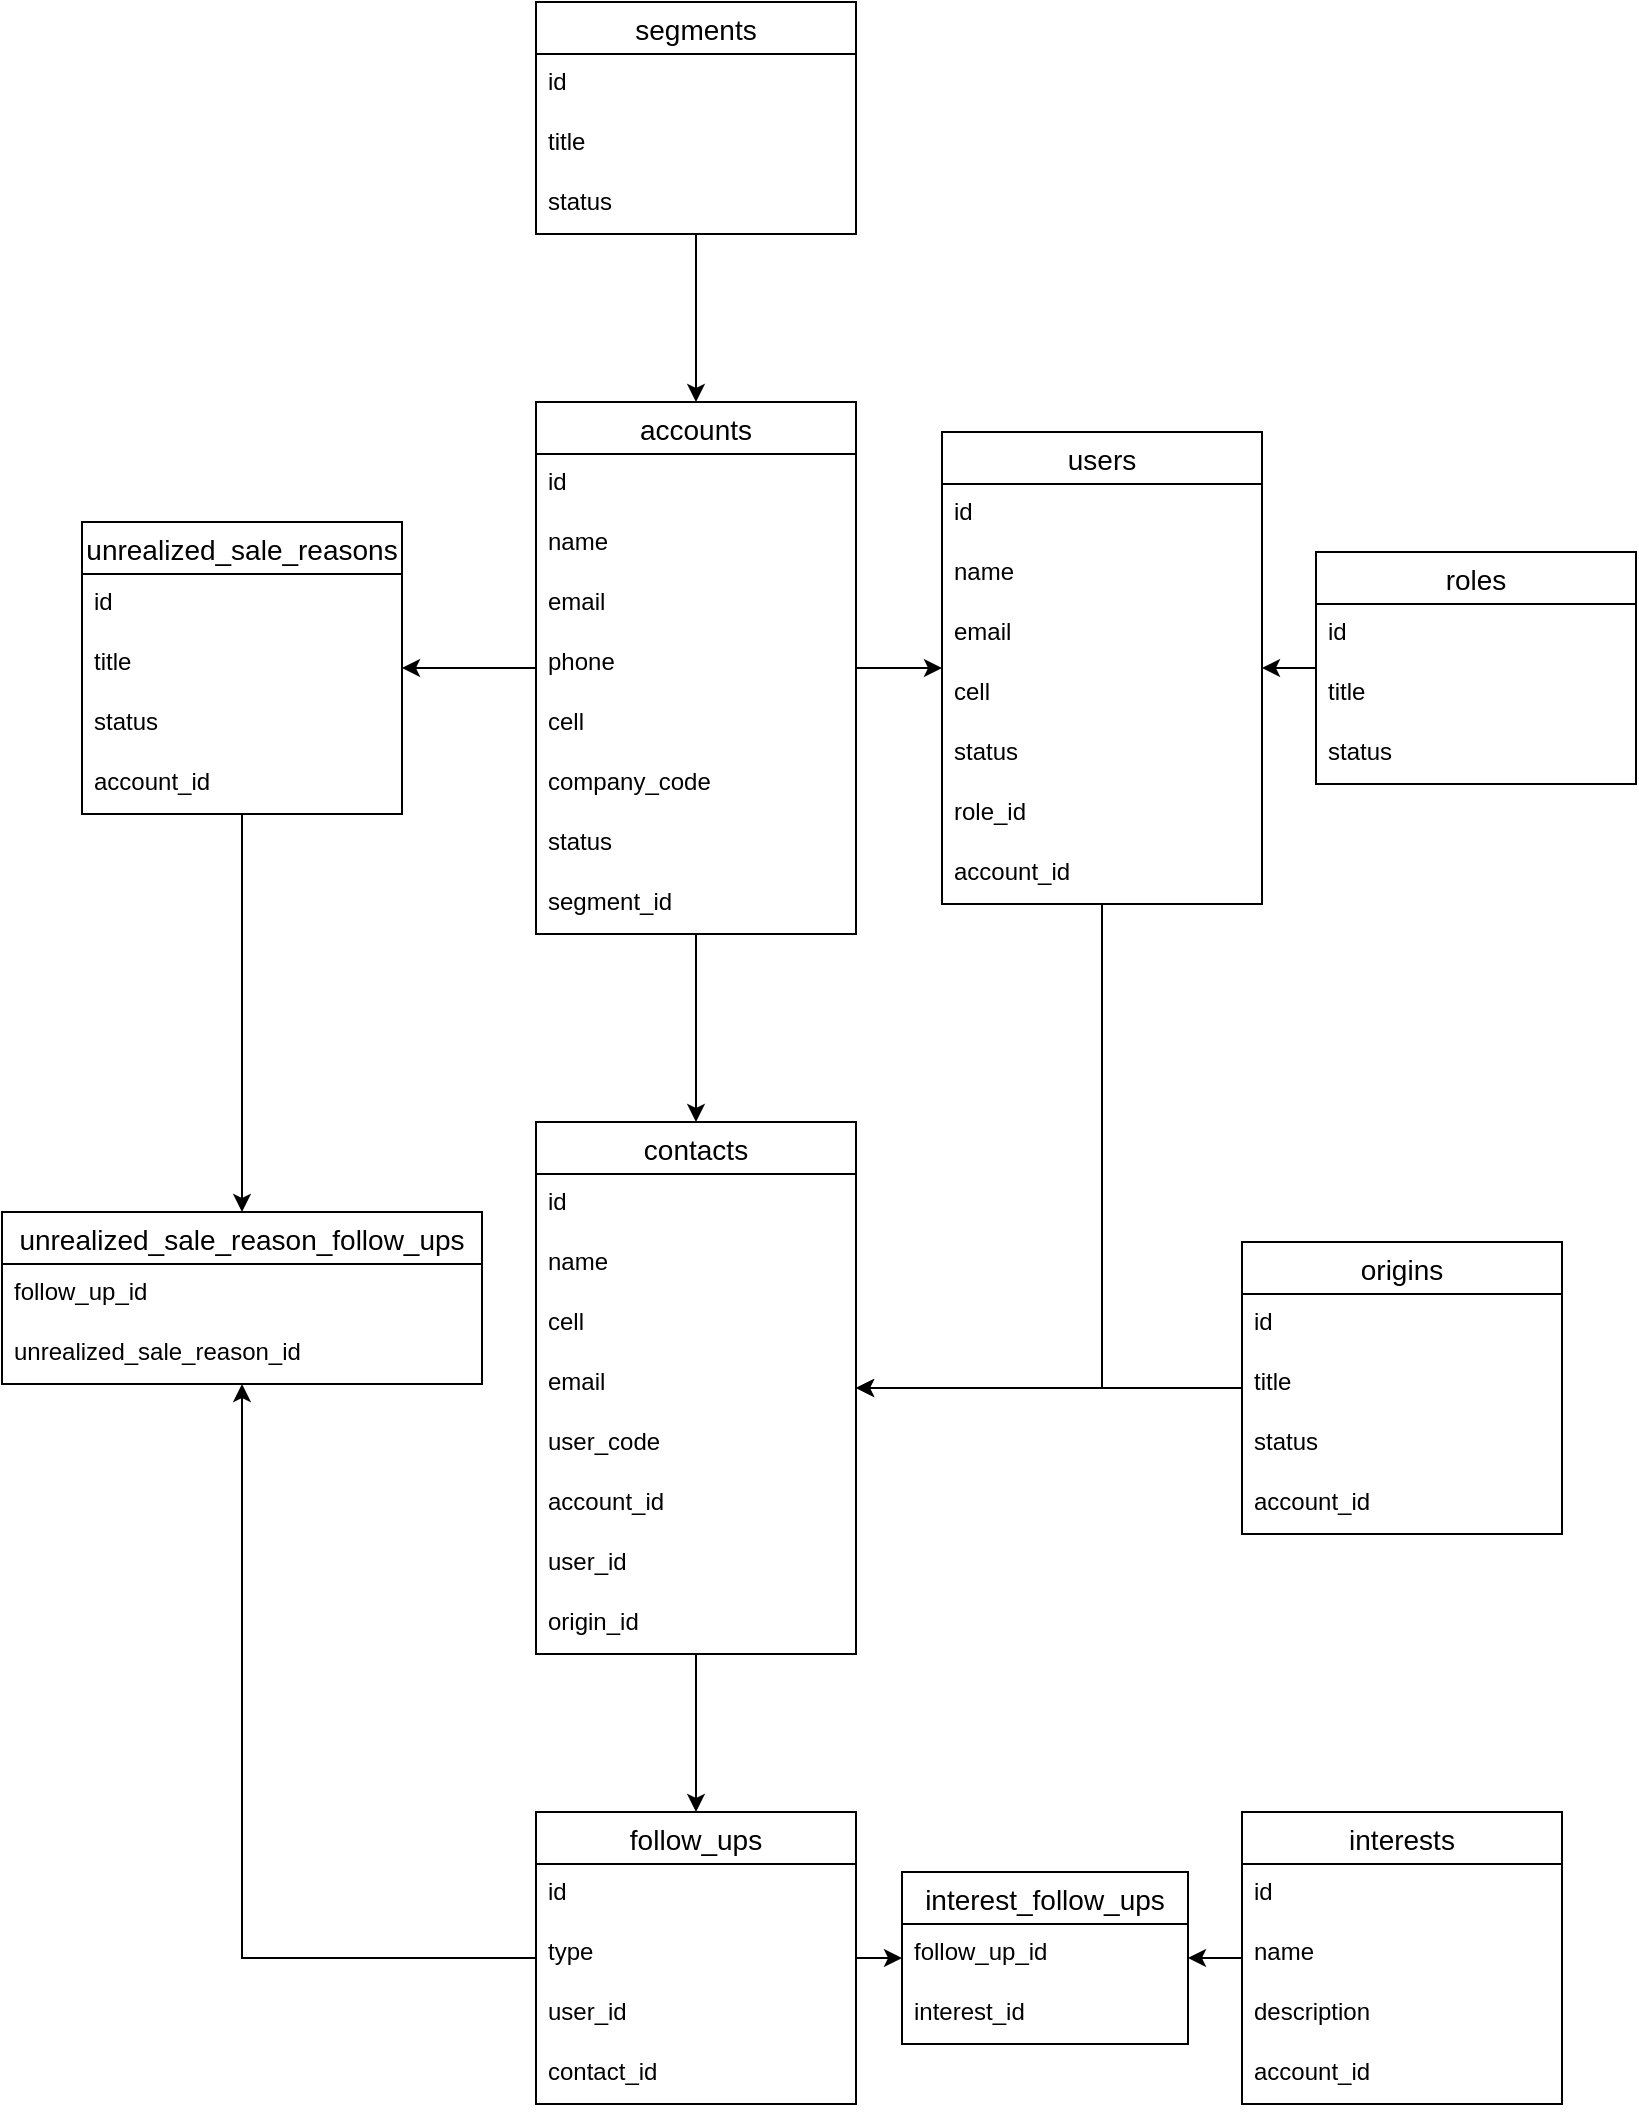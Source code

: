 <mxfile version="14.8.6" type="device"><diagram id="SLWSRsTq-FaPYbx-7JLq" name="Page-1"><mxGraphModel dx="1038" dy="579" grid="1" gridSize="10" guides="1" tooltips="1" connect="1" arrows="1" fold="1" page="1" pageScale="1" pageWidth="827" pageHeight="1169" math="0" shadow="0"><root><mxCell id="0"/><mxCell id="1" parent="0"/><mxCell id="yefjeWJ7altQWgFbyd8C-14" style="edgeStyle=orthogonalEdgeStyle;rounded=0;orthogonalLoop=1;jettySize=auto;html=1;entryX=0.5;entryY=0;entryDx=0;entryDy=0;" parent="1" source="YGh1TgvvSzcem3cveo73-14" target="YGh1TgvvSzcem3cveo73-19" edge="1"><mxGeometry relative="1" as="geometry"><mxPoint x="357" y="250" as="targetPoint"/></mxGeometry></mxCell><mxCell id="YGh1TgvvSzcem3cveo73-14" value="segments" style="swimlane;fontStyle=0;childLayout=stackLayout;horizontal=1;startSize=26;horizontalStack=0;resizeParent=1;resizeParentMax=0;resizeLast=0;collapsible=1;marginBottom=0;align=center;fontSize=14;" parent="1" vertex="1"><mxGeometry x="277" y="70" width="160" height="116" as="geometry"><mxRectangle x="277" y="70" width="90" height="26" as="alternateBounds"/></mxGeometry></mxCell><mxCell id="YGh1TgvvSzcem3cveo73-15" value="id" style="text;strokeColor=none;fillColor=none;spacingLeft=4;spacingRight=4;overflow=hidden;rotatable=0;points=[[0,0.5],[1,0.5]];portConstraint=eastwest;fontSize=12;" parent="YGh1TgvvSzcem3cveo73-14" vertex="1"><mxGeometry y="26" width="160" height="30" as="geometry"/></mxCell><mxCell id="YGh1TgvvSzcem3cveo73-16" value="title" style="text;strokeColor=none;fillColor=none;spacingLeft=4;spacingRight=4;overflow=hidden;rotatable=0;points=[[0,0.5],[1,0.5]];portConstraint=eastwest;fontSize=12;" parent="YGh1TgvvSzcem3cveo73-14" vertex="1"><mxGeometry y="56" width="160" height="30" as="geometry"/></mxCell><mxCell id="YGh1TgvvSzcem3cveo73-17" value="status" style="text;strokeColor=none;fillColor=none;spacingLeft=4;spacingRight=4;overflow=hidden;rotatable=0;points=[[0,0.5],[1,0.5]];portConstraint=eastwest;fontSize=12;" parent="YGh1TgvvSzcem3cveo73-14" vertex="1"><mxGeometry y="86" width="160" height="30" as="geometry"/></mxCell><mxCell id="yefjeWJ7altQWgFbyd8C-15" style="edgeStyle=orthogonalEdgeStyle;rounded=0;orthogonalLoop=1;jettySize=auto;html=1;" parent="1" source="YGh1TgvvSzcem3cveo73-19" target="YGh1TgvvSzcem3cveo73-31" edge="1"><mxGeometry relative="1" as="geometry"/></mxCell><mxCell id="yefjeWJ7altQWgFbyd8C-16" style="edgeStyle=orthogonalEdgeStyle;rounded=0;orthogonalLoop=1;jettySize=auto;html=1;" parent="1" source="YGh1TgvvSzcem3cveo73-19" target="YGh1TgvvSzcem3cveo73-23" edge="1"><mxGeometry relative="1" as="geometry"/></mxCell><mxCell id="yefjeWJ7altQWgFbyd8C-17" style="edgeStyle=orthogonalEdgeStyle;rounded=0;orthogonalLoop=1;jettySize=auto;html=1;" parent="1" source="YGh1TgvvSzcem3cveo73-19" target="YGh1TgvvSzcem3cveo73-35" edge="1"><mxGeometry relative="1" as="geometry"/></mxCell><mxCell id="YGh1TgvvSzcem3cveo73-19" value="accounts" style="swimlane;fontStyle=0;childLayout=stackLayout;horizontal=1;startSize=26;horizontalStack=0;resizeParent=1;resizeParentMax=0;resizeLast=0;collapsible=1;marginBottom=0;align=center;fontSize=14;" parent="1" vertex="1"><mxGeometry x="277" y="270" width="160" height="266" as="geometry"><mxRectangle x="277" y="270" width="90" height="26" as="alternateBounds"/></mxGeometry></mxCell><mxCell id="YGh1TgvvSzcem3cveo73-20" value="id" style="text;strokeColor=none;fillColor=none;spacingLeft=4;spacingRight=4;overflow=hidden;rotatable=0;points=[[0,0.5],[1,0.5]];portConstraint=eastwest;fontSize=12;" parent="YGh1TgvvSzcem3cveo73-19" vertex="1"><mxGeometry y="26" width="160" height="30" as="geometry"/></mxCell><mxCell id="YGh1TgvvSzcem3cveo73-21" value="name" style="text;strokeColor=none;fillColor=none;spacingLeft=4;spacingRight=4;overflow=hidden;rotatable=0;points=[[0,0.5],[1,0.5]];portConstraint=eastwest;fontSize=12;" parent="YGh1TgvvSzcem3cveo73-19" vertex="1"><mxGeometry y="56" width="160" height="30" as="geometry"/></mxCell><mxCell id="YGh1TgvvSzcem3cveo73-22" value="email" style="text;strokeColor=none;fillColor=none;spacingLeft=4;spacingRight=4;overflow=hidden;rotatable=0;points=[[0,0.5],[1,0.5]];portConstraint=eastwest;fontSize=12;" parent="YGh1TgvvSzcem3cveo73-19" vertex="1"><mxGeometry y="86" width="160" height="30" as="geometry"/></mxCell><mxCell id="YGh1TgvvSzcem3cveo73-47" value="phone" style="text;strokeColor=none;fillColor=none;spacingLeft=4;spacingRight=4;overflow=hidden;rotatable=0;points=[[0,0.5],[1,0.5]];portConstraint=eastwest;fontSize=12;" parent="YGh1TgvvSzcem3cveo73-19" vertex="1"><mxGeometry y="116" width="160" height="30" as="geometry"/></mxCell><mxCell id="YGh1TgvvSzcem3cveo73-48" value="cell" style="text;strokeColor=none;fillColor=none;spacingLeft=4;spacingRight=4;overflow=hidden;rotatable=0;points=[[0,0.5],[1,0.5]];portConstraint=eastwest;fontSize=12;" parent="YGh1TgvvSzcem3cveo73-19" vertex="1"><mxGeometry y="146" width="160" height="30" as="geometry"/></mxCell><mxCell id="YGh1TgvvSzcem3cveo73-51" value="company_code" style="text;strokeColor=none;fillColor=none;spacingLeft=4;spacingRight=4;overflow=hidden;rotatable=0;points=[[0,0.5],[1,0.5]];portConstraint=eastwest;fontSize=12;" parent="YGh1TgvvSzcem3cveo73-19" vertex="1"><mxGeometry y="176" width="160" height="30" as="geometry"/></mxCell><mxCell id="YGh1TgvvSzcem3cveo73-65" value="status" style="text;strokeColor=none;fillColor=none;spacingLeft=4;spacingRight=4;overflow=hidden;rotatable=0;points=[[0,0.5],[1,0.5]];portConstraint=eastwest;fontSize=12;" parent="YGh1TgvvSzcem3cveo73-19" vertex="1"><mxGeometry y="206" width="160" height="30" as="geometry"/></mxCell><mxCell id="YGh1TgvvSzcem3cveo73-50" value="segment_id" style="text;strokeColor=none;fillColor=none;spacingLeft=4;spacingRight=4;overflow=hidden;rotatable=0;points=[[0,0.5],[1,0.5]];portConstraint=eastwest;fontSize=12;" parent="YGh1TgvvSzcem3cveo73-19" vertex="1"><mxGeometry y="236" width="160" height="30" as="geometry"/></mxCell><mxCell id="5DFRYK8fMRRsfZinqLZB-4" style="edgeStyle=orthogonalEdgeStyle;rounded=0;orthogonalLoop=1;jettySize=auto;html=1;" parent="1" source="YGh1TgvvSzcem3cveo73-23" target="YGh1TgvvSzcem3cveo73-31" edge="1"><mxGeometry relative="1" as="geometry"><Array as="points"><mxPoint x="560" y="763"/></Array></mxGeometry></mxCell><mxCell id="YGh1TgvvSzcem3cveo73-23" value="users" style="swimlane;fontStyle=0;childLayout=stackLayout;horizontal=1;startSize=26;horizontalStack=0;resizeParent=1;resizeParentMax=0;resizeLast=0;collapsible=1;marginBottom=0;align=center;fontSize=14;" parent="1" vertex="1"><mxGeometry x="480" y="285" width="160" height="236" as="geometry"><mxRectangle x="449" y="368" width="70" height="26" as="alternateBounds"/></mxGeometry></mxCell><mxCell id="YGh1TgvvSzcem3cveo73-24" value="id" style="text;strokeColor=none;fillColor=none;spacingLeft=4;spacingRight=4;overflow=hidden;rotatable=0;points=[[0,0.5],[1,0.5]];portConstraint=eastwest;fontSize=12;" parent="YGh1TgvvSzcem3cveo73-23" vertex="1"><mxGeometry y="26" width="160" height="30" as="geometry"/></mxCell><mxCell id="YGh1TgvvSzcem3cveo73-25" value="name" style="text;strokeColor=none;fillColor=none;spacingLeft=4;spacingRight=4;overflow=hidden;rotatable=0;points=[[0,0.5],[1,0.5]];portConstraint=eastwest;fontSize=12;" parent="YGh1TgvvSzcem3cveo73-23" vertex="1"><mxGeometry y="56" width="160" height="30" as="geometry"/></mxCell><mxCell id="YGh1TgvvSzcem3cveo73-58" value="email" style="text;strokeColor=none;fillColor=none;spacingLeft=4;spacingRight=4;overflow=hidden;rotatable=0;points=[[0,0.5],[1,0.5]];portConstraint=eastwest;fontSize=12;" parent="YGh1TgvvSzcem3cveo73-23" vertex="1"><mxGeometry y="86" width="160" height="30" as="geometry"/></mxCell><mxCell id="YGh1TgvvSzcem3cveo73-57" value="cell" style="text;strokeColor=none;fillColor=none;spacingLeft=4;spacingRight=4;overflow=hidden;rotatable=0;points=[[0,0.5],[1,0.5]];portConstraint=eastwest;fontSize=12;" parent="YGh1TgvvSzcem3cveo73-23" vertex="1"><mxGeometry y="116" width="160" height="30" as="geometry"/></mxCell><mxCell id="YGh1TgvvSzcem3cveo73-64" value="status" style="text;strokeColor=none;fillColor=none;spacingLeft=4;spacingRight=4;overflow=hidden;rotatable=0;points=[[0,0.5],[1,0.5]];portConstraint=eastwest;fontSize=12;" parent="YGh1TgvvSzcem3cveo73-23" vertex="1"><mxGeometry y="146" width="160" height="30" as="geometry"/></mxCell><mxCell id="YGh1TgvvSzcem3cveo73-62" value="role_id" style="text;strokeColor=none;fillColor=none;spacingLeft=4;spacingRight=4;overflow=hidden;rotatable=0;points=[[0,0.5],[1,0.5]];portConstraint=eastwest;fontSize=12;" parent="YGh1TgvvSzcem3cveo73-23" vertex="1"><mxGeometry y="176" width="160" height="30" as="geometry"/></mxCell><mxCell id="YGh1TgvvSzcem3cveo73-26" value="account_id" style="text;strokeColor=none;fillColor=none;spacingLeft=4;spacingRight=4;overflow=hidden;rotatable=0;points=[[0,0.5],[1,0.5]];portConstraint=eastwest;fontSize=12;" parent="YGh1TgvvSzcem3cveo73-23" vertex="1"><mxGeometry y="206" width="160" height="30" as="geometry"/></mxCell><mxCell id="5DFRYK8fMRRsfZinqLZB-14" style="edgeStyle=orthogonalEdgeStyle;rounded=0;orthogonalLoop=1;jettySize=auto;html=1;" parent="1" source="YGh1TgvvSzcem3cveo73-27" target="5DFRYK8fMRRsfZinqLZB-10" edge="1"><mxGeometry relative="1" as="geometry"/></mxCell><mxCell id="YGh1TgvvSzcem3cveo73-27" value="interests" style="swimlane;fontStyle=0;childLayout=stackLayout;horizontal=1;startSize=26;horizontalStack=0;resizeParent=1;resizeParentMax=0;resizeLast=0;collapsible=1;marginBottom=0;align=center;fontSize=14;" parent="1" vertex="1"><mxGeometry x="630" y="975" width="160" height="146" as="geometry"><mxRectangle x="312" y="870" width="90" height="26" as="alternateBounds"/></mxGeometry></mxCell><mxCell id="YGh1TgvvSzcem3cveo73-28" value="id" style="text;strokeColor=none;fillColor=none;spacingLeft=4;spacingRight=4;overflow=hidden;rotatable=0;points=[[0,0.5],[1,0.5]];portConstraint=eastwest;fontSize=12;" parent="YGh1TgvvSzcem3cveo73-27" vertex="1"><mxGeometry y="26" width="160" height="30" as="geometry"/></mxCell><mxCell id="YGh1TgvvSzcem3cveo73-29" value="name" style="text;strokeColor=none;fillColor=none;spacingLeft=4;spacingRight=4;overflow=hidden;rotatable=0;points=[[0,0.5],[1,0.5]];portConstraint=eastwest;fontSize=12;" parent="YGh1TgvvSzcem3cveo73-27" vertex="1"><mxGeometry y="56" width="160" height="30" as="geometry"/></mxCell><mxCell id="YGh1TgvvSzcem3cveo73-63" value="description" style="text;strokeColor=none;fillColor=none;spacingLeft=4;spacingRight=4;overflow=hidden;rotatable=0;points=[[0,0.5],[1,0.5]];portConstraint=eastwest;fontSize=12;" parent="YGh1TgvvSzcem3cveo73-27" vertex="1"><mxGeometry y="86" width="160" height="30" as="geometry"/></mxCell><mxCell id="5DFRYK8fMRRsfZinqLZB-5" value="account_id" style="text;strokeColor=none;fillColor=none;spacingLeft=4;spacingRight=4;overflow=hidden;rotatable=0;points=[[0,0.5],[1,0.5]];portConstraint=eastwest;fontSize=12;" parent="YGh1TgvvSzcem3cveo73-27" vertex="1"><mxGeometry y="116" width="160" height="30" as="geometry"/></mxCell><mxCell id="5DFRYK8fMRRsfZinqLZB-2" style="edgeStyle=orthogonalEdgeStyle;rounded=0;orthogonalLoop=1;jettySize=auto;html=1;" parent="1" source="YGh1TgvvSzcem3cveo73-31" target="YGh1TgvvSzcem3cveo73-43" edge="1"><mxGeometry relative="1" as="geometry"><mxPoint x="357" y="970" as="targetPoint"/></mxGeometry></mxCell><mxCell id="YGh1TgvvSzcem3cveo73-31" value="contacts" style="swimlane;fontStyle=0;childLayout=stackLayout;horizontal=1;startSize=26;horizontalStack=0;resizeParent=1;resizeParentMax=0;resizeLast=0;collapsible=1;marginBottom=0;align=center;fontSize=14;" parent="1" vertex="1"><mxGeometry x="277" y="630" width="160" height="266" as="geometry"><mxRectangle x="277" y="560" width="80" height="26" as="alternateBounds"/></mxGeometry></mxCell><mxCell id="YGh1TgvvSzcem3cveo73-32" value="id" style="text;strokeColor=none;fillColor=none;spacingLeft=4;spacingRight=4;overflow=hidden;rotatable=0;points=[[0,0.5],[1,0.5]];portConstraint=eastwest;fontSize=12;" parent="YGh1TgvvSzcem3cveo73-31" vertex="1"><mxGeometry y="26" width="160" height="30" as="geometry"/></mxCell><mxCell id="YGh1TgvvSzcem3cveo73-55" value="name" style="text;strokeColor=none;fillColor=none;spacingLeft=4;spacingRight=4;overflow=hidden;rotatable=0;points=[[0,0.5],[1,0.5]];portConstraint=eastwest;fontSize=12;" parent="YGh1TgvvSzcem3cveo73-31" vertex="1"><mxGeometry y="56" width="160" height="30" as="geometry"/></mxCell><mxCell id="YGh1TgvvSzcem3cveo73-54" value="cell" style="text;strokeColor=none;fillColor=none;spacingLeft=4;spacingRight=4;overflow=hidden;rotatable=0;points=[[0,0.5],[1,0.5]];portConstraint=eastwest;fontSize=12;" parent="YGh1TgvvSzcem3cveo73-31" vertex="1"><mxGeometry y="86" width="160" height="30" as="geometry"/></mxCell><mxCell id="YGh1TgvvSzcem3cveo73-33" value="email" style="text;strokeColor=none;fillColor=none;spacingLeft=4;spacingRight=4;overflow=hidden;rotatable=0;points=[[0,0.5],[1,0.5]];portConstraint=eastwest;fontSize=12;" parent="YGh1TgvvSzcem3cveo73-31" vertex="1"><mxGeometry y="116" width="160" height="30" as="geometry"/></mxCell><mxCell id="YGh1TgvvSzcem3cveo73-56" value="user_code" style="text;strokeColor=none;fillColor=none;spacingLeft=4;spacingRight=4;overflow=hidden;rotatable=0;points=[[0,0.5],[1,0.5]];portConstraint=eastwest;fontSize=12;" parent="YGh1TgvvSzcem3cveo73-31" vertex="1"><mxGeometry y="146" width="160" height="30" as="geometry"/></mxCell><mxCell id="YGh1TgvvSzcem3cveo73-34" value="account_id" style="text;strokeColor=none;fillColor=none;spacingLeft=4;spacingRight=4;overflow=hidden;rotatable=0;points=[[0,0.5],[1,0.5]];portConstraint=eastwest;fontSize=12;" parent="YGh1TgvvSzcem3cveo73-31" vertex="1"><mxGeometry y="176" width="160" height="30" as="geometry"/></mxCell><mxCell id="NJnUOKq8_FBB352ZVSWL-5" value="user_id" style="text;strokeColor=none;fillColor=none;spacingLeft=4;spacingRight=4;overflow=hidden;rotatable=0;points=[[0,0.5],[1,0.5]];portConstraint=eastwest;fontSize=12;" parent="YGh1TgvvSzcem3cveo73-31" vertex="1"><mxGeometry y="206" width="160" height="30" as="geometry"/></mxCell><mxCell id="yefjeWJ7altQWgFbyd8C-12" value="origin_id" style="text;strokeColor=none;fillColor=none;spacingLeft=4;spacingRight=4;overflow=hidden;rotatable=0;points=[[0,0.5],[1,0.5]];portConstraint=eastwest;fontSize=12;" parent="YGh1TgvvSzcem3cveo73-31" vertex="1"><mxGeometry y="236" width="160" height="30" as="geometry"/></mxCell><mxCell id="oTx3z8IuwwrT4i-um0_3-7" style="edgeStyle=orthogonalEdgeStyle;rounded=0;orthogonalLoop=1;jettySize=auto;html=1;" parent="1" source="YGh1TgvvSzcem3cveo73-35" target="oTx3z8IuwwrT4i-um0_3-2" edge="1"><mxGeometry relative="1" as="geometry"/></mxCell><mxCell id="YGh1TgvvSzcem3cveo73-35" value="unrealized_sale_reasons" style="swimlane;fontStyle=0;childLayout=stackLayout;horizontal=1;startSize=26;horizontalStack=0;resizeParent=1;resizeParentMax=0;resizeLast=0;collapsible=1;marginBottom=0;align=center;fontSize=14;" parent="1" vertex="1"><mxGeometry x="50" y="330" width="160" height="146" as="geometry"><mxRectangle x="51.25" y="500" width="189.5" height="26" as="alternateBounds"/></mxGeometry></mxCell><mxCell id="YGh1TgvvSzcem3cveo73-36" value="id" style="text;strokeColor=none;fillColor=none;spacingLeft=4;spacingRight=4;overflow=hidden;rotatable=0;points=[[0,0.5],[1,0.5]];portConstraint=eastwest;fontSize=12;" parent="YGh1TgvvSzcem3cveo73-35" vertex="1"><mxGeometry y="26" width="160" height="30" as="geometry"/></mxCell><mxCell id="YGh1TgvvSzcem3cveo73-37" value="title" style="text;strokeColor=none;fillColor=none;spacingLeft=4;spacingRight=4;overflow=hidden;rotatable=0;points=[[0,0.5],[1,0.5]];portConstraint=eastwest;fontSize=12;" parent="YGh1TgvvSzcem3cveo73-35" vertex="1"><mxGeometry y="56" width="160" height="30" as="geometry"/></mxCell><mxCell id="YGh1TgvvSzcem3cveo73-38" value="status" style="text;strokeColor=none;fillColor=none;spacingLeft=4;spacingRight=4;overflow=hidden;rotatable=0;points=[[0,0.5],[1,0.5]];portConstraint=eastwest;fontSize=12;" parent="YGh1TgvvSzcem3cveo73-35" vertex="1"><mxGeometry y="86" width="160" height="30" as="geometry"/></mxCell><mxCell id="efwUKrIB1t4HCWGuJTT1-2" value="account_id" style="text;strokeColor=none;fillColor=none;spacingLeft=4;spacingRight=4;overflow=hidden;rotatable=0;points=[[0,0.5],[1,0.5]];portConstraint=eastwest;fontSize=12;" parent="YGh1TgvvSzcem3cveo73-35" vertex="1"><mxGeometry y="116" width="160" height="30" as="geometry"/></mxCell><mxCell id="oTx3z8IuwwrT4i-um0_3-6" style="edgeStyle=orthogonalEdgeStyle;rounded=0;orthogonalLoop=1;jettySize=auto;html=1;" parent="1" source="YGh1TgvvSzcem3cveo73-43" target="oTx3z8IuwwrT4i-um0_3-2" edge="1"><mxGeometry relative="1" as="geometry"/></mxCell><mxCell id="5DFRYK8fMRRsfZinqLZB-13" style="edgeStyle=orthogonalEdgeStyle;rounded=0;orthogonalLoop=1;jettySize=auto;html=1;" parent="1" source="YGh1TgvvSzcem3cveo73-43" target="5DFRYK8fMRRsfZinqLZB-10" edge="1"><mxGeometry relative="1" as="geometry"/></mxCell><mxCell id="YGh1TgvvSzcem3cveo73-43" value="follow_ups" style="swimlane;fontStyle=0;childLayout=stackLayout;horizontal=1;startSize=26;horizontalStack=0;resizeParent=1;resizeParentMax=0;resizeLast=0;collapsible=1;marginBottom=0;align=center;fontSize=14;" parent="1" vertex="1"><mxGeometry x="277" y="975" width="160" height="146" as="geometry"><mxRectangle x="96" y="768" width="100" height="26" as="alternateBounds"/></mxGeometry></mxCell><mxCell id="YGh1TgvvSzcem3cveo73-44" value="id" style="text;strokeColor=none;fillColor=none;spacingLeft=4;spacingRight=4;overflow=hidden;rotatable=0;points=[[0,0.5],[1,0.5]];portConstraint=eastwest;fontSize=12;" parent="YGh1TgvvSzcem3cveo73-43" vertex="1"><mxGeometry y="26" width="160" height="30" as="geometry"/></mxCell><mxCell id="YGh1TgvvSzcem3cveo73-45" value="type" style="text;strokeColor=none;fillColor=none;spacingLeft=4;spacingRight=4;overflow=hidden;rotatable=0;points=[[0,0.5],[1,0.5]];portConstraint=eastwest;fontSize=12;" parent="YGh1TgvvSzcem3cveo73-43" vertex="1"><mxGeometry y="56" width="160" height="30" as="geometry"/></mxCell><mxCell id="oTx3z8IuwwrT4i-um0_3-1" value="user_id" style="text;strokeColor=none;fillColor=none;spacingLeft=4;spacingRight=4;overflow=hidden;rotatable=0;points=[[0,0.5],[1,0.5]];portConstraint=eastwest;fontSize=12;" parent="YGh1TgvvSzcem3cveo73-43" vertex="1"><mxGeometry y="86" width="160" height="30" as="geometry"/></mxCell><mxCell id="efwUKrIB1t4HCWGuJTT1-1" value="contact_id" style="text;strokeColor=none;fillColor=none;spacingLeft=4;spacingRight=4;overflow=hidden;rotatable=0;points=[[0,0.5],[1,0.5]];portConstraint=eastwest;fontSize=12;" parent="YGh1TgvvSzcem3cveo73-43" vertex="1"><mxGeometry y="116" width="160" height="30" as="geometry"/></mxCell><mxCell id="yefjeWJ7altQWgFbyd8C-21" style="edgeStyle=orthogonalEdgeStyle;rounded=0;orthogonalLoop=1;jettySize=auto;html=1;" parent="1" source="Ts--OE_492lRnScqqLVj-10" target="YGh1TgvvSzcem3cveo73-23" edge="1"><mxGeometry relative="1" as="geometry"/></mxCell><mxCell id="Ts--OE_492lRnScqqLVj-10" value="roles" style="swimlane;fontStyle=0;childLayout=stackLayout;horizontal=1;startSize=26;horizontalStack=0;resizeParent=1;resizeParentMax=0;resizeLast=0;collapsible=1;marginBottom=0;align=center;fontSize=14;" parent="1" vertex="1"><mxGeometry x="667" y="345" width="160" height="116" as="geometry"><mxRectangle x="706" y="368" width="90" height="26" as="alternateBounds"/></mxGeometry></mxCell><mxCell id="Ts--OE_492lRnScqqLVj-11" value="id" style="text;strokeColor=none;fillColor=none;spacingLeft=4;spacingRight=4;overflow=hidden;rotatable=0;points=[[0,0.5],[1,0.5]];portConstraint=eastwest;fontSize=12;" parent="Ts--OE_492lRnScqqLVj-10" vertex="1"><mxGeometry y="26" width="160" height="30" as="geometry"/></mxCell><mxCell id="Ts--OE_492lRnScqqLVj-12" value="title" style="text;strokeColor=none;fillColor=none;spacingLeft=4;spacingRight=4;overflow=hidden;rotatable=0;points=[[0,0.5],[1,0.5]];portConstraint=eastwest;fontSize=12;" parent="Ts--OE_492lRnScqqLVj-10" vertex="1"><mxGeometry y="56" width="160" height="30" as="geometry"/></mxCell><mxCell id="Ts--OE_492lRnScqqLVj-13" value="status" style="text;strokeColor=none;fillColor=none;spacingLeft=4;spacingRight=4;overflow=hidden;rotatable=0;points=[[0,0.5],[1,0.5]];portConstraint=eastwest;fontSize=12;" parent="Ts--OE_492lRnScqqLVj-10" vertex="1"><mxGeometry y="86" width="160" height="30" as="geometry"/></mxCell><mxCell id="5DFRYK8fMRRsfZinqLZB-1" style="edgeStyle=orthogonalEdgeStyle;rounded=0;orthogonalLoop=1;jettySize=auto;html=1;" parent="1" source="yefjeWJ7altQWgFbyd8C-7" target="YGh1TgvvSzcem3cveo73-31" edge="1"><mxGeometry relative="1" as="geometry"/></mxCell><mxCell id="yefjeWJ7altQWgFbyd8C-7" value="origins" style="swimlane;fontStyle=0;childLayout=stackLayout;horizontal=1;startSize=26;horizontalStack=0;resizeParent=1;resizeParentMax=0;resizeLast=0;collapsible=1;marginBottom=0;align=center;fontSize=14;" parent="1" vertex="1"><mxGeometry x="630" y="690" width="160" height="146" as="geometry"><mxRectangle x="621" y="668" width="79" height="26" as="alternateBounds"/></mxGeometry></mxCell><mxCell id="yefjeWJ7altQWgFbyd8C-8" value="id" style="text;strokeColor=none;fillColor=none;spacingLeft=4;spacingRight=4;overflow=hidden;rotatable=0;points=[[0,0.5],[1,0.5]];portConstraint=eastwest;fontSize=12;" parent="yefjeWJ7altQWgFbyd8C-7" vertex="1"><mxGeometry y="26" width="160" height="30" as="geometry"/></mxCell><mxCell id="yefjeWJ7altQWgFbyd8C-9" value="title" style="text;strokeColor=none;fillColor=none;spacingLeft=4;spacingRight=4;overflow=hidden;rotatable=0;points=[[0,0.5],[1,0.5]];portConstraint=eastwest;fontSize=12;" parent="yefjeWJ7altQWgFbyd8C-7" vertex="1"><mxGeometry y="56" width="160" height="30" as="geometry"/></mxCell><mxCell id="yefjeWJ7altQWgFbyd8C-10" value="status" style="text;strokeColor=none;fillColor=none;spacingLeft=4;spacingRight=4;overflow=hidden;rotatable=0;points=[[0,0.5],[1,0.5]];portConstraint=eastwest;fontSize=12;" parent="yefjeWJ7altQWgFbyd8C-7" vertex="1"><mxGeometry y="86" width="160" height="30" as="geometry"/></mxCell><mxCell id="5DFRYK8fMRRsfZinqLZB-8" value="account_id" style="text;strokeColor=none;fillColor=none;spacingLeft=4;spacingRight=4;overflow=hidden;rotatable=0;points=[[0,0.5],[1,0.5]];portConstraint=eastwest;fontSize=12;" parent="yefjeWJ7altQWgFbyd8C-7" vertex="1"><mxGeometry y="116" width="160" height="30" as="geometry"/></mxCell><mxCell id="oTx3z8IuwwrT4i-um0_3-2" value="unrealized_sale_reason_follow_ups" style="swimlane;fontStyle=0;childLayout=stackLayout;horizontal=1;startSize=26;horizontalStack=0;resizeParent=1;resizeParentMax=0;resizeLast=0;collapsible=1;marginBottom=0;align=center;fontSize=14;" parent="1" vertex="1"><mxGeometry x="10" y="675" width="240" height="86" as="geometry"><mxRectangle x="51.25" y="500" width="189.5" height="26" as="alternateBounds"/></mxGeometry></mxCell><mxCell id="oTx3z8IuwwrT4i-um0_3-3" value="follow_up_id" style="text;strokeColor=none;fillColor=none;spacingLeft=4;spacingRight=4;overflow=hidden;rotatable=0;points=[[0,0.5],[1,0.5]];portConstraint=eastwest;fontSize=12;" parent="oTx3z8IuwwrT4i-um0_3-2" vertex="1"><mxGeometry y="26" width="240" height="30" as="geometry"/></mxCell><mxCell id="oTx3z8IuwwrT4i-um0_3-4" value="unrealized_sale_reason_id" style="text;strokeColor=none;fillColor=none;spacingLeft=4;spacingRight=4;overflow=hidden;rotatable=0;points=[[0,0.5],[1,0.5]];portConstraint=eastwest;fontSize=12;" parent="oTx3z8IuwwrT4i-um0_3-2" vertex="1"><mxGeometry y="56" width="240" height="30" as="geometry"/></mxCell><mxCell id="5DFRYK8fMRRsfZinqLZB-10" value="interest_follow_ups" style="swimlane;fontStyle=0;childLayout=stackLayout;horizontal=1;startSize=26;horizontalStack=0;resizeParent=1;resizeParentMax=0;resizeLast=0;collapsible=1;marginBottom=0;align=center;fontSize=14;" parent="1" vertex="1"><mxGeometry x="460" y="1005" width="143" height="86" as="geometry"><mxRectangle x="51.25" y="500" width="189.5" height="26" as="alternateBounds"/></mxGeometry></mxCell><mxCell id="5DFRYK8fMRRsfZinqLZB-11" value="follow_up_id" style="text;strokeColor=none;fillColor=none;spacingLeft=4;spacingRight=4;overflow=hidden;rotatable=0;points=[[0,0.5],[1,0.5]];portConstraint=eastwest;fontSize=12;" parent="5DFRYK8fMRRsfZinqLZB-10" vertex="1"><mxGeometry y="26" width="143" height="30" as="geometry"/></mxCell><mxCell id="5DFRYK8fMRRsfZinqLZB-12" value="interest_id" style="text;strokeColor=none;fillColor=none;spacingLeft=4;spacingRight=4;overflow=hidden;rotatable=0;points=[[0,0.5],[1,0.5]];portConstraint=eastwest;fontSize=12;" parent="5DFRYK8fMRRsfZinqLZB-10" vertex="1"><mxGeometry y="56" width="143" height="30" as="geometry"/></mxCell></root></mxGraphModel></diagram></mxfile>